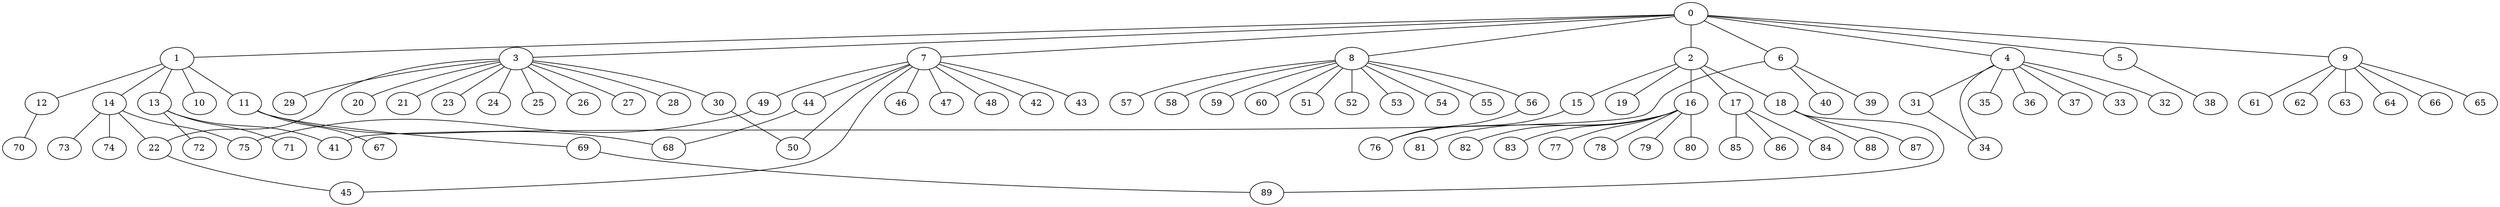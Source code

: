 
graph graphname {
    0 -- 1
0 -- 2
0 -- 3
0 -- 4
0 -- 5
0 -- 6
0 -- 7
0 -- 8
0 -- 9
1 -- 10
1 -- 11
1 -- 12
1 -- 13
1 -- 14
2 -- 15
2 -- 16
2 -- 17
2 -- 18
2 -- 19
3 -- 20
3 -- 21
3 -- 22
3 -- 23
3 -- 24
3 -- 25
3 -- 26
3 -- 27
3 -- 28
3 -- 29
3 -- 30
4 -- 32
4 -- 34
4 -- 35
4 -- 36
4 -- 37
4 -- 33
4 -- 31
5 -- 38
6 -- 40
6 -- 41
6 -- 39
7 -- 42
7 -- 43
7 -- 44
7 -- 45
7 -- 46
7 -- 47
7 -- 48
7 -- 49
7 -- 50
8 -- 51
8 -- 52
8 -- 53
8 -- 54
8 -- 55
8 -- 56
8 -- 57
8 -- 58
8 -- 59
8 -- 60
9 -- 64
9 -- 66
9 -- 65
9 -- 61
9 -- 62
9 -- 63
11 -- 67
11 -- 68
11 -- 69
12 -- 70
13 -- 72
13 -- 71
13 -- 41
14 -- 74
14 -- 75
14 -- 73
14 -- 22
15 -- 76
16 -- 77
16 -- 78
16 -- 79
16 -- 80
16 -- 81
16 -- 82
16 -- 83
17 -- 84
17 -- 85
17 -- 86
18 -- 88
18 -- 89
18 -- 87
22 -- 45
30 -- 50
31 -- 34
44 -- 68
49 -- 75
56 -- 76
69 -- 89

}
